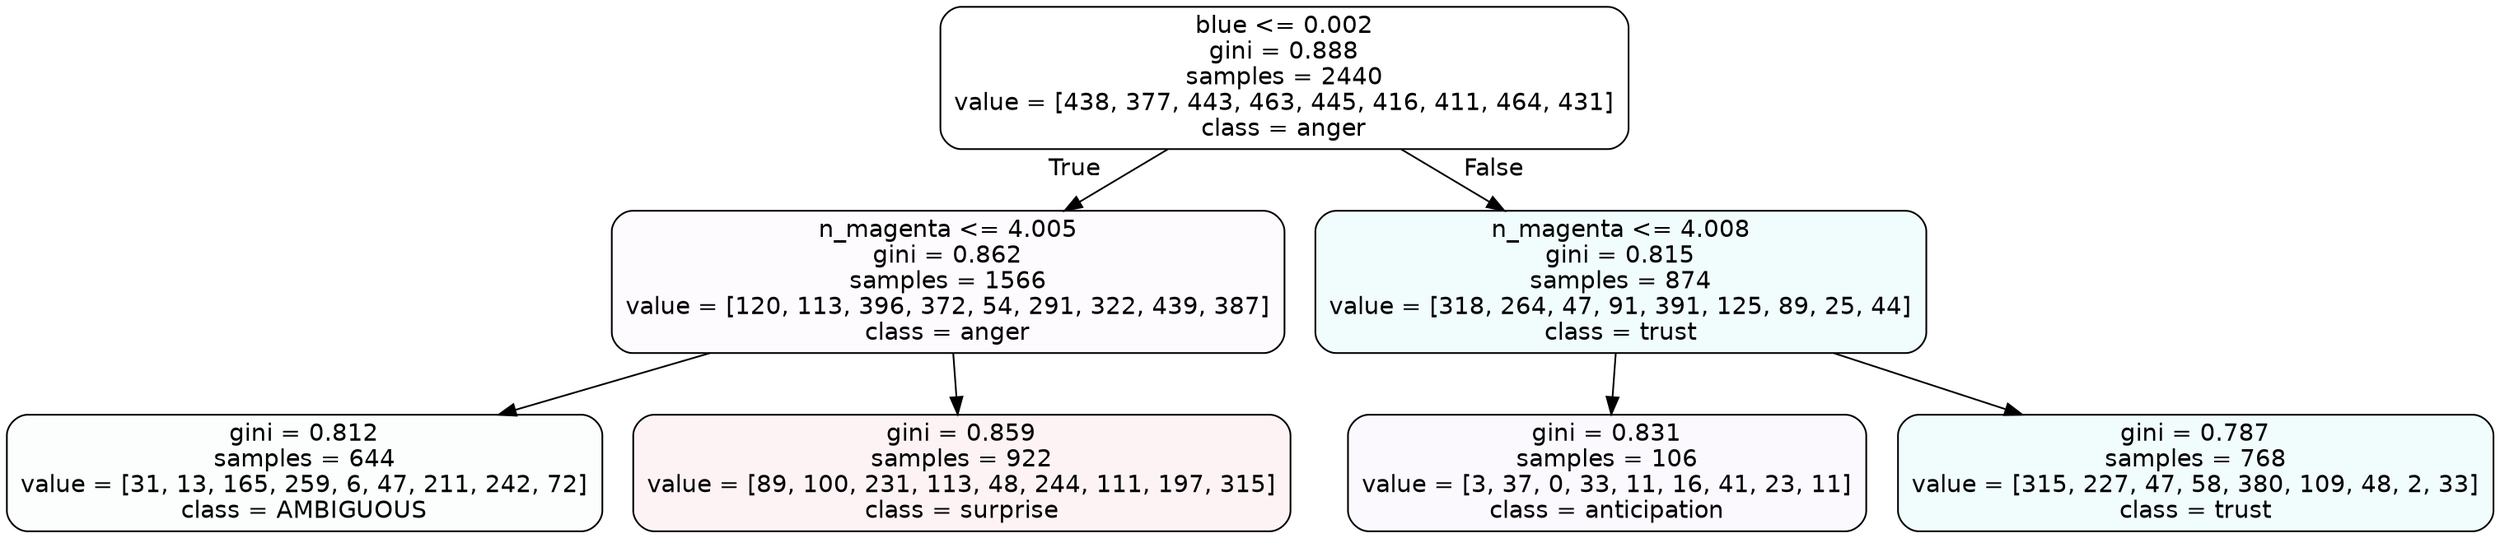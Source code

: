 digraph Tree {
node [shape=box, style="filled, rounded", color="black", fontname=helvetica] ;
edge [fontname=helvetica] ;
0 [label="blue <= 0.002\ngini = 0.888\nsamples = 2440\nvalue = [438, 377, 443, 463, 445, 416, 411, 464, 431]\nclass = anger", fillcolor="#e539d700"] ;
1 [label="n_magenta <= 4.005\ngini = 0.862\nsamples = 1566\nvalue = [120, 113, 396, 372, 54, 291, 322, 439, 387]\nclass = anger", fillcolor="#e539d705"] ;
0 -> 1 [labeldistance=2.5, labelangle=45, headlabel="True"] ;
2 [label="gini = 0.812\nsamples = 644\nvalue = [31, 13, 165, 259, 6, 47, 211, 242, 72]\nclass = AMBIGUOUS", fillcolor="#39e58105"] ;
1 -> 2 ;
3 [label="gini = 0.859\nsamples = 922\nvalue = [89, 100, 231, 113, 48, 244, 111, 197, 315]\nclass = surprise", fillcolor="#e539640f"] ;
1 -> 3 ;
4 [label="n_magenta <= 4.008\ngini = 0.815\nsamples = 874\nvalue = [318, 264, 47, 91, 391, 125, 89, 25, 44]\nclass = trust", fillcolor="#39d7e511"] ;
0 -> 4 [labeldistance=2.5, labelangle=-45, headlabel="False"] ;
5 [label="gini = 0.831\nsamples = 106\nvalue = [3, 37, 0, 33, 11, 16, 41, 23, 11]\nclass = anticipation", fillcolor="#8139e507"] ;
4 -> 5 ;
6 [label="gini = 0.787\nsamples = 768\nvalue = [315, 227, 47, 58, 380, 109, 48, 2, 33]\nclass = trust", fillcolor="#39d7e512"] ;
4 -> 6 ;
}
